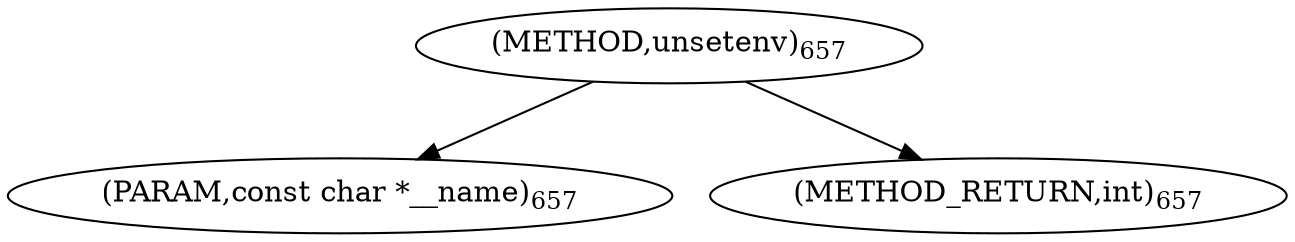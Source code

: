 digraph "unsetenv" {  
"4838" [label = <(METHOD,unsetenv)<SUB>657</SUB>> ]
"4839" [label = <(PARAM,const char *__name)<SUB>657</SUB>> ]
"4840" [label = <(METHOD_RETURN,int)<SUB>657</SUB>> ]
  "4838" -> "4839" 
  "4838" -> "4840" 
}
